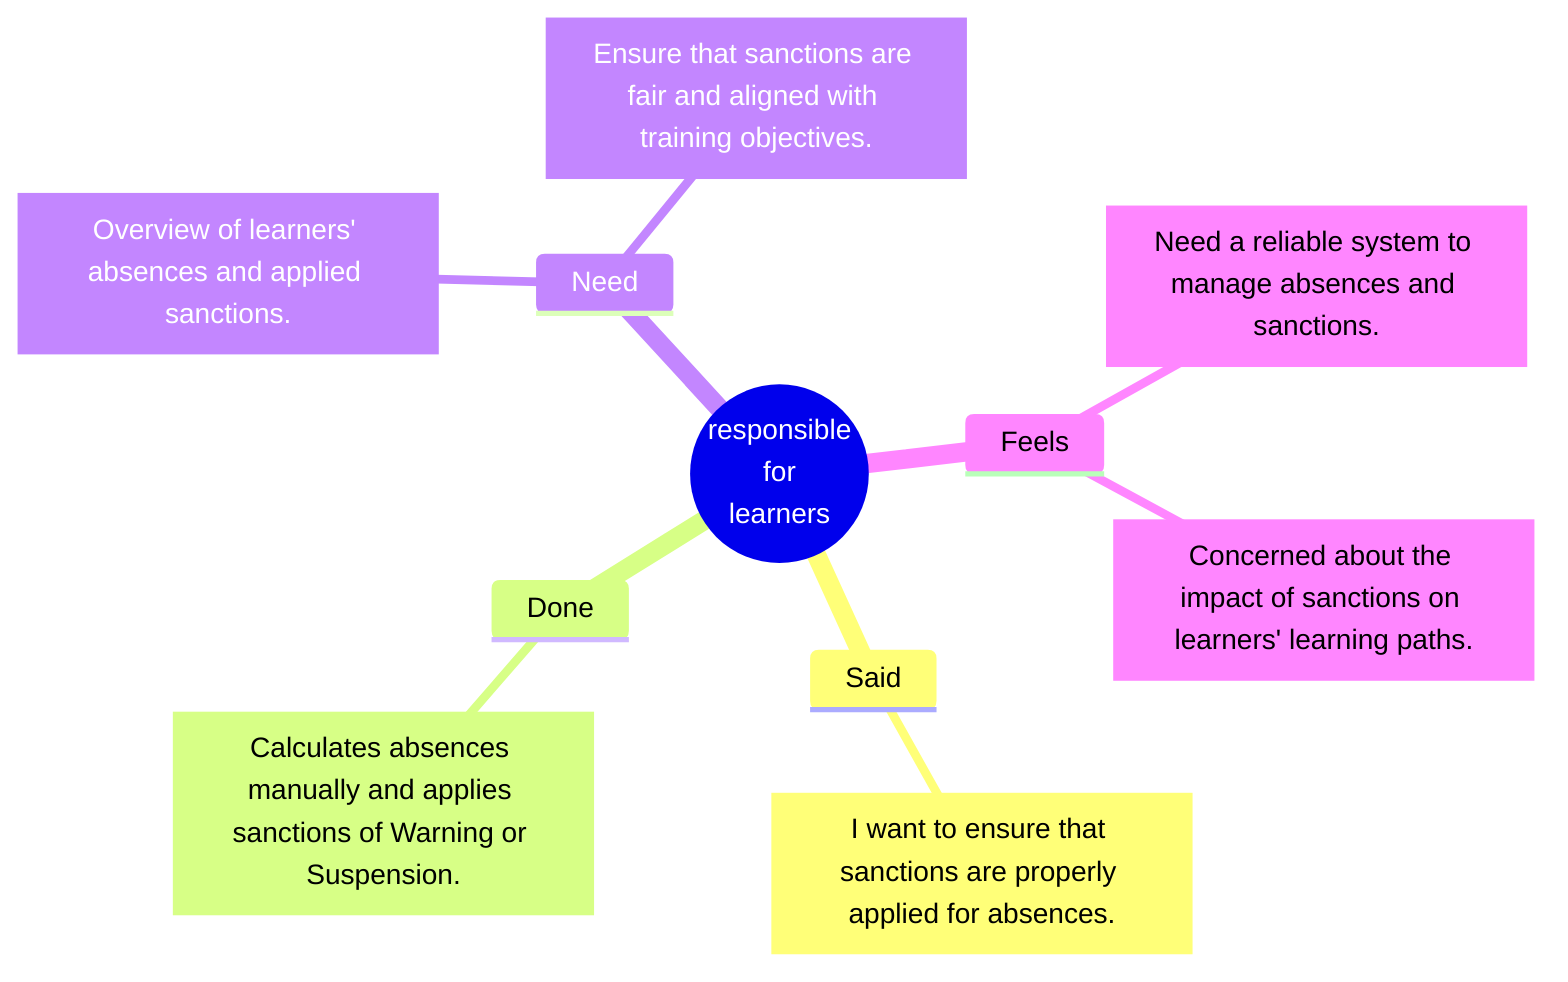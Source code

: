 mindmap
  root((responsible 
         for 
        learners))
    Said
      Said["I want to ensure that sanctions are properly applied for absences."]
    Done
      Done["Calculates absences manually and applies sanctions of Warning or Suspension."]
    Need
      Need["Overview of learners' absences and applied sanctions."]
      Need["Ensure that sanctions are fair and aligned with training objectives."]
    Feels
      Feels["Need a reliable system to manage absences and sanctions."]
      Feels["Concerned about the impact of sanctions on learners' learning paths."]